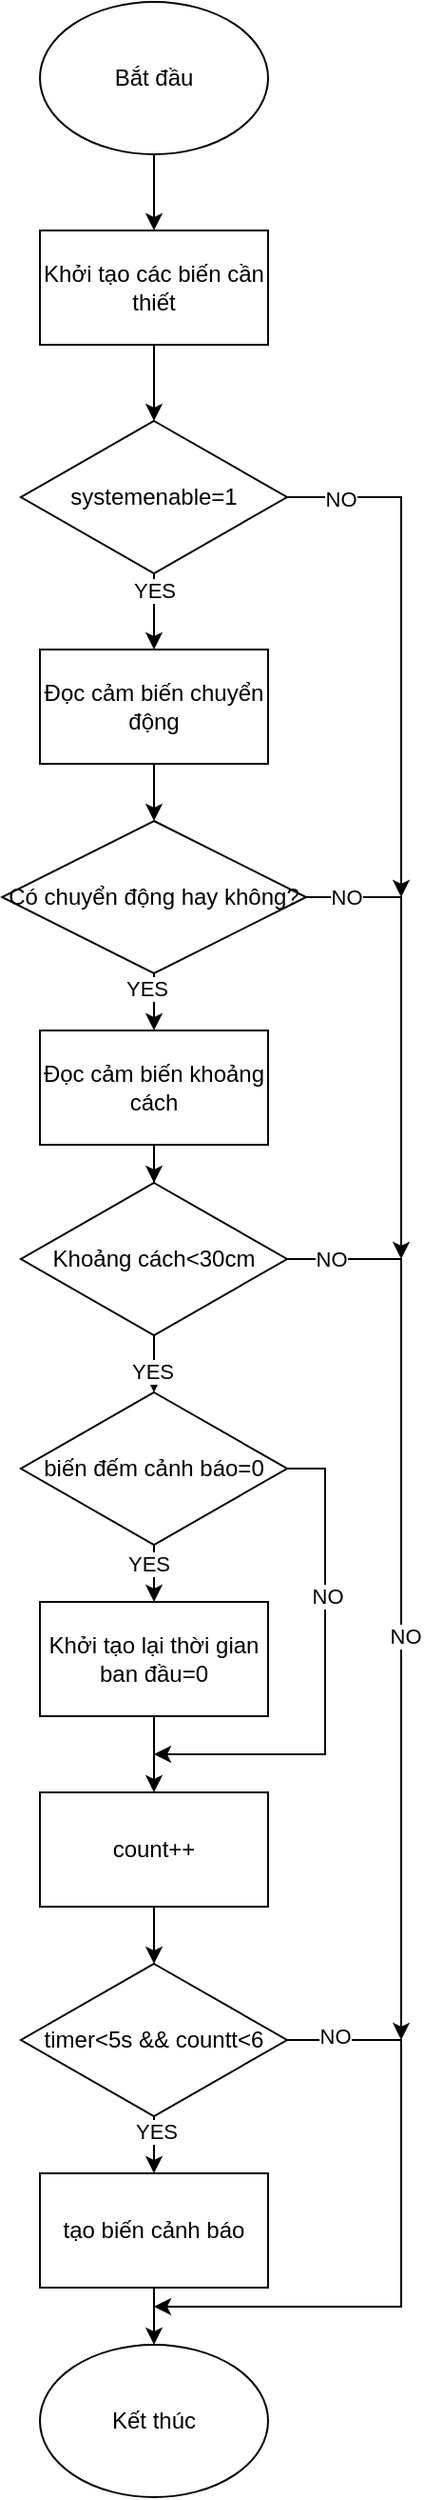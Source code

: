 <mxfile version="27.1.4">
  <diagram name="Trang-1" id="VraIW6mYe2UBwn9pdnvD">
    <mxGraphModel dx="1157" dy="635" grid="1" gridSize="10" guides="1" tooltips="1" connect="1" arrows="1" fold="1" page="1" pageScale="1" pageWidth="1169" pageHeight="1654" math="0" shadow="0">
      <root>
        <mxCell id="0" />
        <mxCell id="1" parent="0" />
        <mxCell id="tVMcDfQx82HrFF794RLT-3" value="" style="edgeStyle=orthogonalEdgeStyle;rounded=0;orthogonalLoop=1;jettySize=auto;html=1;" edge="1" parent="1" source="tVMcDfQx82HrFF794RLT-1" target="tVMcDfQx82HrFF794RLT-2">
          <mxGeometry relative="1" as="geometry" />
        </mxCell>
        <mxCell id="tVMcDfQx82HrFF794RLT-1" value="Bắt đầu" style="ellipse;whiteSpace=wrap;html=1;" vertex="1" parent="1">
          <mxGeometry x="530" y="290" width="120" height="80" as="geometry" />
        </mxCell>
        <mxCell id="tVMcDfQx82HrFF794RLT-5" value="" style="edgeStyle=orthogonalEdgeStyle;rounded=0;orthogonalLoop=1;jettySize=auto;html=1;" edge="1" parent="1" source="tVMcDfQx82HrFF794RLT-2" target="tVMcDfQx82HrFF794RLT-4">
          <mxGeometry relative="1" as="geometry" />
        </mxCell>
        <mxCell id="tVMcDfQx82HrFF794RLT-2" value="Khởi tạo các biến cần thiết" style="whiteSpace=wrap;html=1;" vertex="1" parent="1">
          <mxGeometry x="530" y="410" width="120" height="60" as="geometry" />
        </mxCell>
        <mxCell id="tVMcDfQx82HrFF794RLT-7" value="" style="edgeStyle=orthogonalEdgeStyle;rounded=0;orthogonalLoop=1;jettySize=auto;html=1;" edge="1" parent="1" source="tVMcDfQx82HrFF794RLT-4" target="tVMcDfQx82HrFF794RLT-6">
          <mxGeometry relative="1" as="geometry" />
        </mxCell>
        <mxCell id="tVMcDfQx82HrFF794RLT-17" value="YES" style="edgeLabel;html=1;align=center;verticalAlign=middle;resizable=0;points=[];" vertex="1" connectable="0" parent="tVMcDfQx82HrFF794RLT-7">
          <mxGeometry x="-0.549" relative="1" as="geometry">
            <mxPoint as="offset" />
          </mxGeometry>
        </mxCell>
        <mxCell id="tVMcDfQx82HrFF794RLT-4" value="systemenable=1" style="rhombus;whiteSpace=wrap;html=1;" vertex="1" parent="1">
          <mxGeometry x="520" y="510" width="140" height="80" as="geometry" />
        </mxCell>
        <mxCell id="tVMcDfQx82HrFF794RLT-9" value="" style="edgeStyle=orthogonalEdgeStyle;rounded=0;orthogonalLoop=1;jettySize=auto;html=1;" edge="1" parent="1" source="tVMcDfQx82HrFF794RLT-6" target="tVMcDfQx82HrFF794RLT-8">
          <mxGeometry relative="1" as="geometry" />
        </mxCell>
        <mxCell id="tVMcDfQx82HrFF794RLT-6" value="Đọc cảm biến chuyển động" style="whiteSpace=wrap;html=1;" vertex="1" parent="1">
          <mxGeometry x="530" y="630" width="120" height="60" as="geometry" />
        </mxCell>
        <mxCell id="tVMcDfQx82HrFF794RLT-11" value="" style="edgeStyle=orthogonalEdgeStyle;rounded=0;orthogonalLoop=1;jettySize=auto;html=1;" edge="1" parent="1" source="tVMcDfQx82HrFF794RLT-8" target="tVMcDfQx82HrFF794RLT-10">
          <mxGeometry relative="1" as="geometry" />
        </mxCell>
        <mxCell id="tVMcDfQx82HrFF794RLT-50" value="YES" style="edgeLabel;html=1;align=center;verticalAlign=middle;resizable=0;points=[];" vertex="1" connectable="0" parent="tVMcDfQx82HrFF794RLT-11">
          <mxGeometry x="-0.7" y="-4" relative="1" as="geometry">
            <mxPoint as="offset" />
          </mxGeometry>
        </mxCell>
        <mxCell id="tVMcDfQx82HrFF794RLT-8" value="Có chuyển động hay không?" style="rhombus;whiteSpace=wrap;html=1;" vertex="1" parent="1">
          <mxGeometry x="510" y="720" width="160" height="80" as="geometry" />
        </mxCell>
        <mxCell id="tVMcDfQx82HrFF794RLT-13" value="" style="edgeStyle=orthogonalEdgeStyle;rounded=0;orthogonalLoop=1;jettySize=auto;html=1;" edge="1" parent="1" source="tVMcDfQx82HrFF794RLT-10" target="tVMcDfQx82HrFF794RLT-12">
          <mxGeometry relative="1" as="geometry" />
        </mxCell>
        <mxCell id="tVMcDfQx82HrFF794RLT-10" value="Đọc cảm biến khoảng cách" style="whiteSpace=wrap;html=1;" vertex="1" parent="1">
          <mxGeometry x="530" y="830" width="120" height="60" as="geometry" />
        </mxCell>
        <mxCell id="tVMcDfQx82HrFF794RLT-21" value="" style="edgeStyle=orthogonalEdgeStyle;rounded=0;orthogonalLoop=1;jettySize=auto;html=1;" edge="1" parent="1" source="tVMcDfQx82HrFF794RLT-12" target="tVMcDfQx82HrFF794RLT-16">
          <mxGeometry relative="1" as="geometry" />
        </mxCell>
        <mxCell id="tVMcDfQx82HrFF794RLT-47" value="YES" style="edgeLabel;html=1;align=center;verticalAlign=middle;resizable=0;points=[];" vertex="1" connectable="0" parent="tVMcDfQx82HrFF794RLT-21">
          <mxGeometry x="0.567" y="-1" relative="1" as="geometry">
            <mxPoint as="offset" />
          </mxGeometry>
        </mxCell>
        <mxCell id="tVMcDfQx82HrFF794RLT-12" value="Khoảng cách&amp;lt;30cm" style="rhombus;whiteSpace=wrap;html=1;" vertex="1" parent="1">
          <mxGeometry x="520" y="910" width="140" height="80" as="geometry" />
        </mxCell>
        <mxCell id="tVMcDfQx82HrFF794RLT-22" value="" style="edgeStyle=orthogonalEdgeStyle;rounded=0;orthogonalLoop=1;jettySize=auto;html=1;" edge="1" parent="1" source="tVMcDfQx82HrFF794RLT-16" target="tVMcDfQx82HrFF794RLT-20">
          <mxGeometry relative="1" as="geometry" />
        </mxCell>
        <mxCell id="tVMcDfQx82HrFF794RLT-46" value="YES" style="edgeLabel;html=1;align=center;verticalAlign=middle;resizable=0;points=[];" vertex="1" connectable="0" parent="tVMcDfQx82HrFF794RLT-22">
          <mxGeometry x="0.201" y="-3" relative="1" as="geometry">
            <mxPoint as="offset" />
          </mxGeometry>
        </mxCell>
        <mxCell id="tVMcDfQx82HrFF794RLT-35" style="edgeStyle=orthogonalEdgeStyle;rounded=0;orthogonalLoop=1;jettySize=auto;html=1;" edge="1" parent="1" source="tVMcDfQx82HrFF794RLT-16">
          <mxGeometry relative="1" as="geometry">
            <mxPoint x="590" y="1210" as="targetPoint" />
            <Array as="points">
              <mxPoint x="680" y="1060" />
              <mxPoint x="680" y="1210" />
              <mxPoint x="650" y="1210" />
            </Array>
          </mxGeometry>
        </mxCell>
        <mxCell id="tVMcDfQx82HrFF794RLT-45" value="NO" style="edgeLabel;html=1;align=center;verticalAlign=middle;resizable=0;points=[];" vertex="1" connectable="0" parent="tVMcDfQx82HrFF794RLT-35">
          <mxGeometry x="-0.331" y="1" relative="1" as="geometry">
            <mxPoint as="offset" />
          </mxGeometry>
        </mxCell>
        <mxCell id="tVMcDfQx82HrFF794RLT-16" value="biến đếm cảnh báo=0" style="rhombus;whiteSpace=wrap;html=1;" vertex="1" parent="1">
          <mxGeometry x="520" y="1020" width="140" height="80" as="geometry" />
        </mxCell>
        <mxCell id="tVMcDfQx82HrFF794RLT-34" value="" style="edgeStyle=orthogonalEdgeStyle;rounded=0;orthogonalLoop=1;jettySize=auto;html=1;" edge="1" parent="1" source="tVMcDfQx82HrFF794RLT-20" target="tVMcDfQx82HrFF794RLT-23">
          <mxGeometry relative="1" as="geometry" />
        </mxCell>
        <mxCell id="tVMcDfQx82HrFF794RLT-20" value="Khởi tạo lại thời gian ban đầu=0" style="rounded=0;whiteSpace=wrap;html=1;" vertex="1" parent="1">
          <mxGeometry x="530" y="1130" width="120" height="60" as="geometry" />
        </mxCell>
        <mxCell id="tVMcDfQx82HrFF794RLT-36" value="" style="edgeStyle=orthogonalEdgeStyle;rounded=0;orthogonalLoop=1;jettySize=auto;html=1;" edge="1" parent="1" source="tVMcDfQx82HrFF794RLT-23" target="tVMcDfQx82HrFF794RLT-27">
          <mxGeometry relative="1" as="geometry" />
        </mxCell>
        <mxCell id="tVMcDfQx82HrFF794RLT-23" value="count++" style="whiteSpace=wrap;html=1;" vertex="1" parent="1">
          <mxGeometry x="530" y="1230" width="120" height="60" as="geometry" />
        </mxCell>
        <mxCell id="tVMcDfQx82HrFF794RLT-42" value="" style="edgeStyle=orthogonalEdgeStyle;rounded=0;orthogonalLoop=1;jettySize=auto;html=1;" edge="1" parent="1" source="tVMcDfQx82HrFF794RLT-27" target="tVMcDfQx82HrFF794RLT-41">
          <mxGeometry relative="1" as="geometry" />
        </mxCell>
        <mxCell id="tVMcDfQx82HrFF794RLT-57" value="YES" style="edgeLabel;html=1;align=center;verticalAlign=middle;resizable=0;points=[];" vertex="1" connectable="0" parent="tVMcDfQx82HrFF794RLT-42">
          <mxGeometry x="-0.7" y="1" relative="1" as="geometry">
            <mxPoint as="offset" />
          </mxGeometry>
        </mxCell>
        <mxCell id="tVMcDfQx82HrFF794RLT-27" value="timer&amp;lt;5s &amp;amp;&amp;amp; countt&amp;lt;6" style="rhombus;whiteSpace=wrap;html=1;rounded=0;" vertex="1" parent="1">
          <mxGeometry x="520" y="1320" width="140" height="80" as="geometry" />
        </mxCell>
        <mxCell id="tVMcDfQx82HrFF794RLT-39" value="Kết thúc" style="ellipse;whiteSpace=wrap;html=1;" vertex="1" parent="1">
          <mxGeometry x="530" y="1520" width="120" height="80" as="geometry" />
        </mxCell>
        <mxCell id="tVMcDfQx82HrFF794RLT-43" value="" style="edgeStyle=orthogonalEdgeStyle;rounded=0;orthogonalLoop=1;jettySize=auto;html=1;" edge="1" parent="1" source="tVMcDfQx82HrFF794RLT-41" target="tVMcDfQx82HrFF794RLT-39">
          <mxGeometry relative="1" as="geometry" />
        </mxCell>
        <mxCell id="tVMcDfQx82HrFF794RLT-41" value="tạo biến cảnh báo" style="rounded=0;whiteSpace=wrap;html=1;" vertex="1" parent="1">
          <mxGeometry x="530" y="1430" width="120" height="60" as="geometry" />
        </mxCell>
        <mxCell id="tVMcDfQx82HrFF794RLT-44" value="" style="endArrow=classic;html=1;rounded=0;exitX=1;exitY=0.5;exitDx=0;exitDy=0;" edge="1" parent="1" source="tVMcDfQx82HrFF794RLT-27">
          <mxGeometry width="50" height="50" relative="1" as="geometry">
            <mxPoint x="690" y="1360" as="sourcePoint" />
            <mxPoint x="590" y="1500" as="targetPoint" />
            <Array as="points">
              <mxPoint x="720" y="1360" />
              <mxPoint x="720" y="1440" />
              <mxPoint x="720" y="1500" />
            </Array>
          </mxGeometry>
        </mxCell>
        <mxCell id="tVMcDfQx82HrFF794RLT-56" value="NO" style="edgeLabel;html=1;align=center;verticalAlign=middle;resizable=0;points=[];" vertex="1" connectable="0" parent="tVMcDfQx82HrFF794RLT-44">
          <mxGeometry x="-0.853" y="2" relative="1" as="geometry">
            <mxPoint as="offset" />
          </mxGeometry>
        </mxCell>
        <mxCell id="tVMcDfQx82HrFF794RLT-48" value="" style="endArrow=classic;html=1;rounded=0;exitX=1;exitY=0.5;exitDx=0;exitDy=0;" edge="1" parent="1" source="tVMcDfQx82HrFF794RLT-12">
          <mxGeometry width="50" height="50" relative="1" as="geometry">
            <mxPoint x="560" y="1230" as="sourcePoint" />
            <mxPoint x="720" y="1360" as="targetPoint" />
            <Array as="points">
              <mxPoint x="720" y="950" />
            </Array>
          </mxGeometry>
        </mxCell>
        <mxCell id="tVMcDfQx82HrFF794RLT-49" value="NO" style="edgeLabel;html=1;align=center;verticalAlign=middle;resizable=0;points=[];" vertex="1" connectable="0" parent="tVMcDfQx82HrFF794RLT-48">
          <mxGeometry x="0.096" y="2" relative="1" as="geometry">
            <mxPoint as="offset" />
          </mxGeometry>
        </mxCell>
        <mxCell id="tVMcDfQx82HrFF794RLT-55" value="NO" style="edgeLabel;html=1;align=center;verticalAlign=middle;resizable=0;points=[];" vertex="1" connectable="0" parent="tVMcDfQx82HrFF794RLT-48">
          <mxGeometry x="-0.905" relative="1" as="geometry">
            <mxPoint as="offset" />
          </mxGeometry>
        </mxCell>
        <mxCell id="tVMcDfQx82HrFF794RLT-51" value="" style="endArrow=classic;html=1;rounded=0;exitX=1;exitY=0.5;exitDx=0;exitDy=0;" edge="1" parent="1" source="tVMcDfQx82HrFF794RLT-8">
          <mxGeometry width="50" height="50" relative="1" as="geometry">
            <mxPoint x="560" y="820" as="sourcePoint" />
            <mxPoint x="720" y="950" as="targetPoint" />
            <Array as="points">
              <mxPoint x="720" y="760" />
            </Array>
          </mxGeometry>
        </mxCell>
        <mxCell id="tVMcDfQx82HrFF794RLT-54" value="NO" style="edgeLabel;html=1;align=center;verticalAlign=middle;resizable=0;points=[];" vertex="1" connectable="0" parent="tVMcDfQx82HrFF794RLT-51">
          <mxGeometry x="-0.823" relative="1" as="geometry">
            <mxPoint as="offset" />
          </mxGeometry>
        </mxCell>
        <mxCell id="tVMcDfQx82HrFF794RLT-52" value="" style="endArrow=classic;html=1;rounded=0;exitX=1;exitY=0.5;exitDx=0;exitDy=0;" edge="1" parent="1" source="tVMcDfQx82HrFF794RLT-4">
          <mxGeometry width="50" height="50" relative="1" as="geometry">
            <mxPoint x="560" y="690" as="sourcePoint" />
            <mxPoint x="720" y="760" as="targetPoint" />
            <Array as="points">
              <mxPoint x="720" y="550" />
            </Array>
          </mxGeometry>
        </mxCell>
        <mxCell id="tVMcDfQx82HrFF794RLT-53" value="NO" style="edgeLabel;html=1;align=center;verticalAlign=middle;resizable=0;points=[];" vertex="1" connectable="0" parent="tVMcDfQx82HrFF794RLT-52">
          <mxGeometry x="-0.798" y="-1" relative="1" as="geometry">
            <mxPoint as="offset" />
          </mxGeometry>
        </mxCell>
      </root>
    </mxGraphModel>
  </diagram>
</mxfile>

